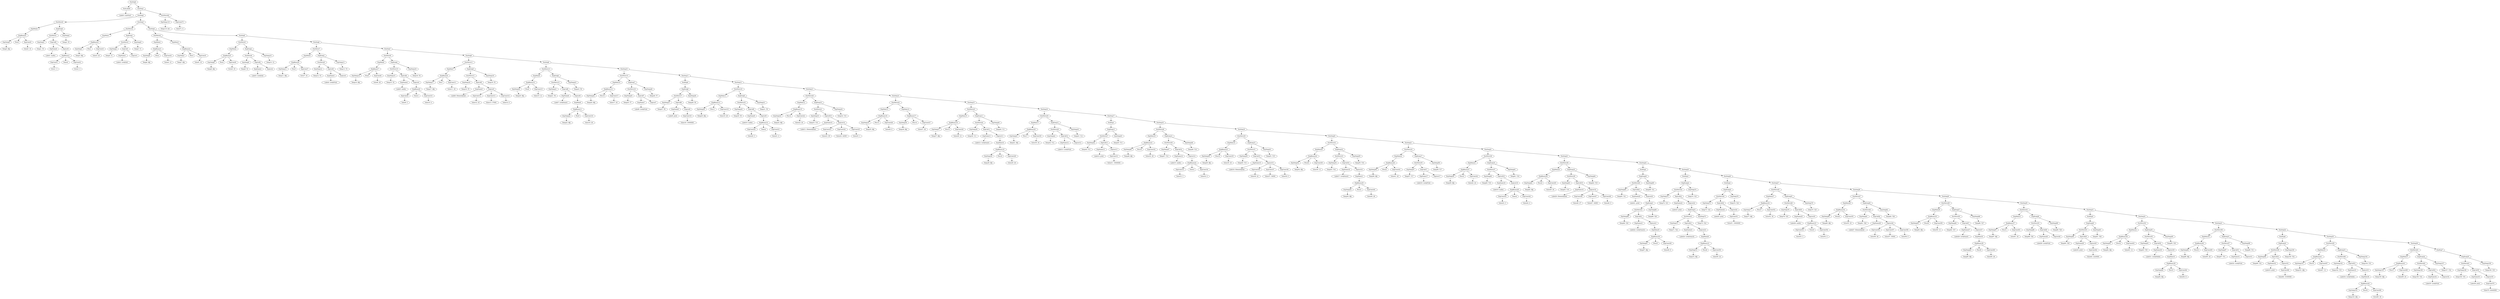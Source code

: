 digraph {
	ordering = out;
	ExpConst71 -> "Value71: 0";
	StatMove64 -> ExpTemp110;
	StatMove64 -> ExpConst71;
	ExpTemp110 -> "Temp110: $rv";
	StatSeq1 -> StatSeq2;
	StatSeq1 -> StatMove64;
	StatExp7 -> ExpEseq35;
	ExpTemp109 -> "Temp109: T35";
	ExpEseq35 -> StatMove63;
	ExpEseq35 -> ExpTemp109;
	ExpList35 -> ExpConst70;
	StatMove63 -> ExpTemp108;
	StatMove63 -> ExpCall35;
	ExpTemp108 -> "Temp108: T35";
	StatSeq36 -> StatMove61;
	StatSeq36 -> StatExp7;
	ExpTemp107 -> "Temp107: T34";
	ExpEseq34 -> StatMove62;
	ExpEseq34 -> ExpTemp107;
	ExpCall34 -> ExpName34;
	ExpCall34 -> ExpList34;
	StatMove62 -> ExpTemp106;
	StatMove62 -> ExpCall34;
	StatMove61 -> ExpMem37;
	StatMove61 -> ExpEseq34;
	ExpName34 -> "Label35: List@Print";
	ExpConst69 -> "Value69: 20";
	ExpTemp105 -> "Temp105: $fp";
	ExpTemp104 -> "Temp104: T33";
	ExpList33 -> ExpMem36;
	ExpMem36 -> ExpBinary42;
	ExpName33 -> "Label34: List@Delete";
	StatMove60 -> ExpTemp102;
	StatMove60 -> ExpCall33;
	StatMove59 -> ExpMem35;
	StatMove59 -> ExpEseq33;
	ExpMem35 -> ExpBinary41;
	ExpTemp100 -> "Temp100: T32";
	ExpEseq32 -> StatMove58;
	ExpEseq32 -> ExpTemp100;
	ExpList32 -> ExpConst66;
	ExpConst66 -> "Value66: 33300000";
	ExpName32 -> "Label33: print";
	StatSeq33 -> StatMove56;
	StatSeq33 -> StatSeq34;
	ExpTemp98 -> "Temp98: T31";
	ExpCall31 -> ExpName31;
	ExpCall31 -> ExpList31;
	ExpName31 -> "Label32: List@Print";
	StatMove57 -> ExpTemp97;
	StatMove57 -> ExpCall31;
	StatMove56 -> ExpMem34;
	StatMove56 -> ExpEseq31;
	ExpMem34 -> ExpBinary40;
	ExpBinary40 -> ExpTemp96;
	ExpBinary40 -> Plus34;
	ExpBinary40 -> ExpConst65;
	ExpMem33 -> ExpBinary39;
	ExpConst64 -> "Value64: 8";
	ExpBinary39 -> ExpTemp94;
	ExpBinary39 -> Plus33;
	ExpBinary39 -> ExpConst64;
	ExpCall30 -> ExpName30;
	ExpCall30 -> ExpList30;
	StatMove55 -> ExpTemp93;
	StatMove55 -> ExpCall30;
	ExpTemp93 -> "Temp93: T30";
	ExpConst63 -> "Value63: 12";
	StatExp6 -> ExpEseq32;
	ExpBinary38 -> ExpTemp92;
	ExpBinary38 -> Plus32;
	ExpBinary38 -> ExpConst63;
	ExpTemp92 -> "Temp92: $fp";
	ExpMem32 -> ExpBinary38;
	StatExp5 -> ExpEseq29;
	ExpTemp91 -> "Temp91: T29";
	ExpList29 -> ExpConst62;
	ExpCall29 -> ExpName29;
	ExpCall29 -> ExpList29;
	ExpName29 -> "Label30: print";
	ExpTemp103 -> "Temp103: $fp";
	ExpTemp90 -> "Temp90: T29";
	StatSeq30 -> StatMove51;
	StatSeq30 -> StatSeq31;
	ExpTemp89 -> "Temp89: T28";
	ExpCall28 -> ExpName28;
	ExpCall28 -> ExpList28;
	ExpName28 -> "Label29: List@Print";
	StatMove52 -> ExpTemp88;
	StatMove52 -> ExpCall28;
	ExpTemp88 -> "Temp88: T28";
	StatMove51 -> ExpMem31;
	StatMove51 -> ExpEseq28;
	ExpMem31 -> ExpBinary37;
	ExpTemp87 -> "Temp87: $fp";
	ExpBinary20 -> ExpTemp41;
	ExpBinary20 -> Plus17;
	ExpBinary20 -> ExpConst30;
	ExpTemp28 -> "Temp28: T8";
	ExpList11 -> ExpMem16;
	ExpBinary19 -> ExpTemp39;
	ExpBinary19 -> Plus16;
	ExpBinary19 -> ExpConst29;
	ExpCall11 -> ExpName11;
	ExpCall11 -> ExpList11;
	ExpName17 -> "Label18: List@Print";
	ExpName6 -> "Label7: List@Insert";
	ExpBinary18 -> ExpTemp37;
	ExpBinary18 -> Plus15;
	ExpBinary18 -> ExpConst28;
	ExpBinary43 -> ExpTemp105;
	ExpBinary43 -> Plus37;
	ExpBinary43 -> ExpConst69;
	ExpTemp3 -> "Temp3: $fp";
	ExpTemp38 -> "Temp38: T11";
	ExpTemp69 -> "Temp69: T21";
	StatSeq14 -> StatMove22;
	StatSeq14 -> StatSeq15;
	ExpTemp101 -> "Temp101: $fp";
	ExpEseq22 -> StatMove42;
	ExpEseq22 -> ExpTemp74;
	ExpMem14 -> ExpBinary17;
	ExpBinary32 -> ExpTemp77;
	ExpBinary32 -> Plus27;
	ExpBinary32 -> ExpConst52;
	ExpTemp36 -> "Temp36: $fp";
	ExpMem0 -> ExpBinary0;
	StatSeq4 -> StatMove4;
	StatSeq4 -> StatSeq5;
	ExpCall33 -> ExpName33;
	ExpCall33 -> ExpList33;
	ExpEseq18 -> StatMove37;
	ExpEseq18 -> ExpTemp61;
	ExpTemp34 -> "Temp34: T10";
	ExpEseq10 -> StatMove21;
	ExpEseq10 -> ExpTemp34;
	ExpList10 -> ExpConst23;
	ExpList10 -> ExpConst24;
	ExpList10 -> ExpConst25;
	ExpTemp96 -> "Temp96: $fp";
	ExpCall10 -> ExpName10;
	ExpCall10 -> ExpList10;
	ExpName21 -> "Label22: List@Search";
	ExpMem26 -> ExpBinary31;
	StatMove21 -> ExpTemp33;
	StatMove21 -> ExpCall10;
	ExpBinary37 -> ExpTemp87;
	ExpBinary37 -> Plus31;
	ExpBinary37 -> ExpConst61;
	ExpMem27 -> ExpBinary32;
	StatMove20 -> ExpMem12;
	StatMove20 -> ExpEseq10;
	ExpTemp40 -> "Temp40: T11";
	ExpBinary3 -> ExpTemp6;
	ExpBinary3 -> Plus2;
	ExpBinary3 -> ExpConst4;
	ExpConst45 -> "Value45: 20";
	StatSeq34 -> StatExp6;
	StatSeq34 -> StatSeq35;
	ExpTemp67 -> "Temp67: $fp";
	StatSeq12 -> StatMove18;
	StatSeq12 -> StatSeq13;
	ExpTemp4 -> "Temp4: T1";
	ExpTemp49 -> "Temp49: $fp";
	ExpCall9 -> ExpName9;
	ExpCall9 -> ExpList9;
	ExpTemp30 -> "Temp30: T9";
	StatMove18 -> ExpMem11;
	StatMove18 -> ExpEseq9;
	ExpCall35 -> ExpName35;
	ExpCall35 -> ExpList35;
	ExpConst68 -> "Value68: 28";
	ExpTemp29 -> "Temp29: $fp";
	ExpMem2 -> ExpBinary3;
	ExpEseq8 -> StatMove17;
	ExpEseq8 -> ExpTemp28;
	ExpBinary41 -> ExpTemp101;
	ExpBinary41 -> Plus35;
	ExpBinary41 -> ExpConst67;
	ExpList8 -> ExpConst18;
	ExpTemp6 -> "Temp6: $fp";
	ExpTemp75 -> "Temp75: T24";
	StatMove39 -> ExpTemp63;
	StatMove39 -> ExpCall19;
	ExpConst70 -> "Value70: 44440000";
	ExpTemp26 -> "Temp26: T7";
	ExpConst28 -> "Value28: 12";
	ExpTemp18 -> "Temp18: T5";
	ExpEseq7 -> StatMove16;
	ExpEseq7 -> ExpTemp26;
	ExpEseq28 -> StatMove52;
	ExpEseq28 -> ExpTemp89;
	ExpName7 -> "Label8: List@Print";
	ExpMem12 -> ExpBinary15;
	StatMove16 -> ExpTemp25;
	StatMove16 -> ExpCall7;
	ExpBinary23 -> ExpTemp49;
	ExpBinary23 -> Plus19;
	ExpBinary23 -> ExpConst35;
	ExpConst17 -> "Value17: 20";
	StatSeq9 -> StatMove13;
	StatSeq9 -> StatSeq10;
	ExpConst65 -> "Value65: 20";
	ExpConst29 -> "Value29: 28";
	ExpTemp24 -> "Temp24: $fp";
	ExpConst16 -> "Value16: 28";
	ExpMem6 -> ExpBinary7;
	ExpConst21 -> "Value21: 4";
	ExpTemp22 -> "Temp22: $fp";
	ExpCall7 -> ExpName7;
	ExpCall7 -> ExpList7;
	ExpTemp21 -> "Temp21: T6";
	ExpConst7 -> "Value7: 20";
	ExpList13 -> ExpConst31;
	StatSeq10 -> StatMove15;
	StatSeq10 -> StatSeq11;
	StatMove13 -> ExpMem8;
	StatMove13 -> ExpEseq6;
	ExpName20 -> "Label21: print";
	ExpMem8 -> ExpBinary10;
	ExpEseq25 -> StatMove46;
	ExpEseq25 -> ExpTemp79;
	ExpConst15 -> "Value15: 12";
	ExpBinary5 -> ExpTemp8;
	ExpBinary5 -> Plus4;
	ExpBinary5 -> ExpConst6;
	ExpEseq30 -> StatMove55;
	ExpEseq30 -> ExpTemp95;
	ExpBinary7 -> ExpTemp14;
	ExpBinary7 -> Plus6;
	ExpBinary7 -> ExpConst8;
	ExpMem3 -> ExpBinary4;
	ExpEseq4 -> StatMove10;
	ExpEseq4 -> ExpTemp16;
	ExpTemp55 -> "Temp55: T16";
	ExpConst0 -> "Value0: 16";
	ExpConst4 -> "Value4: 12";
	ExpConst26 -> "Value26: 8";
	ExpConst18 -> "Value18: 10000000";
	StatExp0 -> ExpEseq8;
	ExpTemp2 -> "Temp2: T0";
	ExpConst62 -> "Value62: 2220000";
	ExpCall2 -> ExpName2;
	ExpCall2 -> ExpList2;
	StatMove22 -> ExpMem13;
	StatMove22 -> ExpMem14;
	ExpTemp102 -> "Temp102: T33";
	StatMove58 -> ExpTemp99;
	StatMove58 -> ExpCall32;
	StatMove32 -> ExpMem20;
	StatMove32 -> ExpEseq16;
	StatMove6 -> ExpTemp9;
	StatMove6 -> ExpCall2;
	ExpBinary12 -> ExpTemp24;
	ExpBinary12 -> Plus10;
	ExpBinary12 -> ExpConst17;
	StatSeq3 -> StatMove2;
	StatSeq3 -> StatSeq4;
	StatMove15 -> ExpMem10;
	StatMove15 -> ExpEseq7;
	ExpTemp72 -> "Temp72: $fp";
	ExpMem7 -> ExpBinary9;
	ExpName15 -> "Label16: Element@Init";
	ExpConst13 -> "Value13: 37000";
	ExpName11 -> "Label12: List@Insert";
	ExpTemp46 -> "Temp46: $fp";
	ExpMem17 -> ExpBinary20;
	ExpCall1 -> ExpName1;
	ExpCall1 -> ExpList1;
	ExpCall32 -> ExpName32;
	ExpCall32 -> ExpList32;
	ExpMem19 -> ExpBinary23;
	ExpName1 -> "Label2: List@Init";
	ExpEseq1 -> StatMove3;
	ExpEseq1 -> ExpTemp5;
	StatMove19 -> ExpTemp30;
	StatMove19 -> ExpCall9;
	ExpBinary36 -> ExpTemp85;
	ExpBinary36 -> Plus30;
	ExpBinary36 -> ExpConst60;
	ExpTemp0 -> "Temp0: $fp";
	ExpTemp61 -> "Temp61: T18";
	ExpList21 -> ExpMem25;
	ExpConst51 -> "Value51: 10000000";
	ExpConst24 -> "Value24: 42000";
	StatMove45 -> ExpMem27;
	StatMove45 -> ExpEseq25;
	StatMove7 -> ExpMem5;
	StatMove7 -> ExpEseq3;
	ExpTemp25 -> "Temp25: T7";
	ExpEseq24 -> StatMove44;
	ExpEseq24 -> ExpTemp76;
	ExpEseq3 -> StatMove8;
	ExpEseq3 -> ExpTemp13;
	StatMove36 -> ExpMem23;
	StatMove36 -> ExpEseq18;
	ExpBinary13 -> ExpTemp29;
	ExpBinary13 -> Plus11;
	ExpBinary13 -> ExpConst19;
	StatMove2 -> ExpMem1;
	StatMove2 -> ExpEseq1;
	ExpName8 -> "Label9: print";
	StatMove27 -> ExpTemp44;
	StatMove27 -> ExpCall13;
	ExpList16 -> ExpMem21;
	ExpMem28 -> ExpBinary34;
	ExpConst8 -> "Value8: 28";
	ExpTemp77 -> "Temp77: $fp";
	ExpName5 -> "Label6: Element@Init";
	ExpBinary33 -> ExpConst53;
	ExpBinary33 -> Times5;
	ExpBinary33 -> ExpConst54;
	ExpMem15 -> ExpBinary18;
	ExpTemp8 -> "Temp8: $fp";
	ExpConst61 -> "Value61: 20";
	ExpBinary9 -> ExpTemp17;
	ExpBinary9 -> Plus7;
	ExpBinary9 -> ExpConst11;
	ExpConst12 -> "Value12: 25";
	StatSeq11 -> StatExp0;
	StatSeq11 -> StatSeq12;
	ExpList20 -> ExpEseq21;
	ExpBinary27 -> ExpTemp59;
	ExpBinary27 -> Plus23;
	ExpBinary27 -> ExpConst42;
	StatSeq6 -> StatMove7;
	StatSeq6 -> StatSeq7;
	ExpList6 -> ExpMem9;
	ExpMem13 -> ExpBinary16;
	ExpName3 -> "Label4: List@Print";
	ExpConst41 -> "Value41: 20";
	ExpBinary31 -> ExpTemp72;
	ExpBinary31 -> Plus26;
	ExpBinary31 -> ExpConst50;
	ExpConst9 -> "Value9: 3";
	ExpConst1 -> "Value1: 3";
	StatMove4 -> ExpMem2;
	StatMove4 -> ExpMem3;
	StatMove9 -> ExpMem6;
	StatMove9 -> ExpEseq4;
	ExpCall13 -> ExpName13;
	ExpCall13 -> ExpList13;
	ExpTemp32 -> "Temp32: $fp";
	ExpConst10 -> "Value10: 4";
	ExpBinary1 -> ExpConst1;
	ExpBinary1 -> Times0;
	ExpBinary1 -> ExpConst2;
	ExpConst25 -> "Value25: 1";
	ExpCall3 -> ExpName3;
	ExpCall3 -> ExpList3;
	ExpList26 -> ExpConst56;
	ExpList26 -> ExpConst57;
	ExpList26 -> ExpConst58;
	ExpTemp19 -> "Temp19: T5";
	ExpBinary16 -> ExpTemp35;
	ExpBinary16 -> Plus13;
	ExpBinary16 -> ExpConst26;
	ExpTemp53 -> "Temp53: T16";
	StatMove3 -> ExpTemp4;
	StatMove3 -> ExpCall1;
	ExpBinary2 -> ExpTemp3;
	ExpBinary2 -> Plus1;
	ExpBinary2 -> ExpConst3;
	ExpMem16 -> ExpBinary19;
	ExpMem5 -> ExpBinary6;
	ExpMem22 -> ExpBinary26;
	StatMove1 -> ExpTemp1;
	StatMove1 -> ExpCall0;
	ExpBinary17 -> ExpTemp36;
	ExpBinary17 -> Plus14;
	ExpBinary17 -> ExpConst27;
	ExpTemp57 -> "Temp57: T17";
	ExpConst5 -> "Value5: 16";
	ExpBinary8 -> ExpConst9;
	ExpBinary8 -> Times1;
	ExpBinary8 -> ExpConst10;
	ExpConst2 -> "Value2: 4";
	StatSeq8 -> StatMove11;
	StatSeq8 -> StatSeq9;
	ExpMem4 -> ExpBinary5;
	StatSeq26 -> StatExp4;
	StatSeq26 -> StatSeq27;
	ExpName4 -> "Label5: malloc";
	ExpCall14 -> ExpName14;
	ExpCall14 -> ExpList14;
	ExpBinary0 -> ExpTemp0;
	ExpBinary0 -> Plus0;
	ExpBinary0 -> ExpConst0;
	ExpTemp27 -> "Temp27: T8";
	ExpTemp33 -> "Temp33: T10";
	ExpBinary22 -> ExpConst33;
	ExpBinary22 -> Times3;
	ExpBinary22 -> ExpConst34;
	StatMove23 -> ExpMem15;
	StatMove23 -> ExpEseq11;
	ExpTemp35 -> "Temp35: $fp";
	ExpName13 -> "Label14: print";
	ExpTemp41 -> "Temp41: $fp";
	ExpName18 -> "Label19: malloc";
	ExpConst23 -> "Value23: 39";
	ExpMem21 -> ExpBinary25;
	ExpCall0 -> ExpName0;
	ExpCall0 -> ExpList0;
	ExpEseq11 -> StatMove24;
	ExpEseq11 -> ExpTemp40;
	ExpTemp17 -> "Temp17: $fp";
	ExpTemp11 -> "Temp11: $fp";
	ExpEseq0 -> StatMove1;
	ExpEseq0 -> ExpTemp2;
	StatSeq2 -> StatMove0;
	StatSeq2 -> StatSeq3;
	ExpName2 -> "Label3: List@Init";
	ExpEseq16 -> StatMove33;
	ExpEseq16 -> ExpTemp55;
	StatExp3 -> ExpEseq22;
	StatSeq7 -> StatMove9;
	StatSeq7 -> StatSeq8;
	ExpTemp20 -> "Temp20: $fp";
	ExpTemp81 -> "Temp81: T26";
	ExpBinary15 -> ExpTemp32;
	ExpBinary15 -> Plus12;
	ExpBinary15 -> ExpConst22;
	ExpEseq19 -> StatMove39;
	ExpEseq19 -> ExpTemp64;
	StatLabel0 -> "Label0: LL@Start";
	ExpEseq13 -> StatMove27;
	ExpEseq13 -> ExpTemp45;
	StatMove50 -> ExpTemp84;
	StatMove50 -> ExpCall27;
	StatSeq20 -> StatMove32;
	StatSeq20 -> StatSeq21;
	ExpBinary4 -> ExpTemp7;
	ExpBinary4 -> Plus3;
	ExpBinary4 -> ExpConst5;
	ExpTemp1 -> "Temp1: T0";
	ExpConst27 -> "Value27: 28";
	ExpEseq2 -> StatMove6;
	ExpEseq2 -> ExpTemp10;
	ExpName25 -> "Label26: malloc";
	ExpConst30 -> "Value30: 20";
	ExpName35 -> "Label36: print";
	ExpMem10 -> ExpBinary12;
	ExpEseq20 -> StatMove40;
	ExpEseq20 -> ExpTemp69;
	ExpCall6 -> ExpName6;
	ExpCall6 -> ExpList6;
	ExpTemp10 -> "Temp10: T2";
	ExpList9 -> ExpBinary14;
	StatSeq5 -> StatMove5;
	StatSeq5 -> StatSeq6;
	ExpConst36 -> "Value36: 22";
	ExpCall19 -> ExpName19;
	ExpCall19 -> ExpList19;
	ExpTemp106 -> "Temp106: T34";
	StatMove24 -> ExpTemp38;
	StatMove24 -> ExpCall11;
	StatMove48 -> ExpTemp81;
	StatMove48 -> ExpCall26;
	ExpTemp16 -> "Temp16: T4";
	ExpEseq9 -> StatMove19;
	ExpEseq9 -> ExpTemp31;
	ExpConst55 -> "Value55: 20";
	ExpConst49 -> "Value49: 8";
	ExpTemp13 -> "Temp13: T3";
	ExpEseq26 -> StatMove48;
	ExpEseq26 -> ExpTemp82;
	StatMove17 -> ExpTemp27;
	StatMove17 -> ExpCall8;
	ExpMem1 -> ExpBinary2;
	ExpConst42 -> "Value42: 24";
	ExpName27 -> "Label28: List@Insert";
	StatMove0 -> ExpMem0;
	StatMove0 -> ExpEseq0;
	ExpConst19 -> "Value19: 28";
	ExpTemp99 -> "Temp99: T32";
	ExpTemp15 -> "Temp15: T4";
	StatMove12 -> ExpTemp18;
	StatMove12 -> ExpCall5;
	ExpTemp14 -> "Temp14: $fp";
	ExpTemp76 -> "Temp76: T24";
	ExpBinary11 -> ExpTemp22;
	ExpBinary11 -> Plus9;
	ExpBinary11 -> ExpConst16;
	ExpTemp9 -> "Temp9: T2";
	ExpList5 -> ExpConst12;
	ExpList5 -> ExpConst13;
	ExpList5 -> ExpConst14;
	StatSeq27 -> StatMove45;
	StatSeq27 -> StatSeq28;
	ExpBinary42 -> ExpTemp103;
	ExpBinary42 -> Plus36;
	ExpBinary42 -> ExpConst68;
	StatMove40 -> ExpTemp65;
	StatMove40 -> ExpCall20;
	StatMove8 -> ExpTemp12;
	StatMove8 -> ExpCall3;
	StatSeq13 -> StatMove20;
	StatSeq13 -> StatSeq14;
	ExpTemp23 -> "Temp23: T6";
	ExpList4 -> ExpBinary8;
	ExpTemp47 -> "Temp47: T14";
	StatMove14 -> ExpTemp21;
	StatMove14 -> ExpCall6;
	ExpMem11 -> ExpBinary13;
	StatMove26 -> ExpTemp42;
	StatMove26 -> ExpCall12;
	StatMove11 -> ExpMem7;
	StatMove11 -> ExpEseq5;
	ExpMem37 -> ExpBinary43;
	ExpTemp44 -> "Temp44: T13";
	ExpCall5 -> ExpName5;
	ExpCall5 -> ExpList5;
	ExpEseq5 -> StatMove12;
	ExpEseq5 -> ExpTemp19;
	ExpMem18 -> ExpBinary21;
	StatMove25 -> ExpMem17;
	StatMove25 -> ExpEseq12;
	ExpTemp31 -> "Temp31: T9";
	ExpTemp42 -> "Temp42: T12";
	ExpName12 -> "Label13: List@Print";
	ExpCall12 -> ExpName12;
	ExpCall12 -> ExpList12;
	ExpConst33 -> "Value33: 3";
	ExpTemp65 -> "Temp65: T21";
	ExpConst40 -> "Value40: 28";
	ExpEseq12 -> StatMove26;
	ExpEseq12 -> ExpTemp43;
	ExpTemp7 -> "Temp7: $fp";
	ExpTemp43 -> "Temp43: T12";
	StatMove28 -> ExpMem18;
	StatMove28 -> ExpEseq14;
	ExpTemp78 -> "Temp78: T25";
	ExpName26 -> "Label27: Element@Init";
	ExpConst14 -> "Value14: 0";
	ExpConst3 -> "Value3: 20";
	StatSeq16 -> StatMove25;
	StatSeq16 -> StatSeq17;
	StatSeq0 -> StatLabel0;
	StatSeq0 -> StatSeq1;
	ExpConst31 -> "Value31: 10000000";
	ExpTemp45 -> "Temp45: T13";
	StatExp1 -> ExpEseq13;
	ExpTemp85 -> "Temp85: $fp";
	StatSeq17 -> StatExp1;
	StatSeq17 -> StatSeq18;
	ExpConst32 -> "Value32: 28";
	ExpConst58 -> "Value58: 0";
	StatMove29 -> ExpTemp47;
	StatMove29 -> ExpCall14;
	ExpName14 -> "Label15: malloc";
	ExpName30 -> "Label31: List@Delete";
	ExpConst34 -> "Value34: 4";
	StatSeq15 -> StatMove23;
	StatSeq15 -> StatSeq16;
	ExpList14 -> ExpBinary22;
	ExpEseq14 -> StatMove29;
	ExpEseq14 -> ExpTemp48;
	ExpTemp48 -> "Temp48: T14";
	ExpName10 -> "Label11: Element@Init";
	ExpBinary6 -> ExpTemp11;
	ExpBinary6 -> Plus5;
	ExpBinary6 -> ExpConst7;
	StatSeq18 -> StatMove28;
	StatSeq18 -> StatSeq19;
	ExpConst35 -> "Value35: 20";
	ExpConst20 -> "Value20: 3";
	StatSeq29 -> StatMove49;
	StatSeq29 -> StatSeq30;
	ExpCall22 -> ExpName22;
	ExpCall22 -> ExpList22;
	ExpBinary10 -> ExpTemp20;
	ExpBinary10 -> Plus8;
	ExpBinary10 -> ExpConst15;
	StatMove30 -> ExpMem19;
	StatMove30 -> ExpEseq15;
	ExpTemp50 -> "Temp50: T15";
	StatMove31 -> ExpTemp50;
	StatMove31 -> ExpCall15;
	ExpList15 -> ExpConst36;
	ExpList15 -> ExpConst37;
	ExpList15 -> ExpConst38;
	ExpConst22 -> "Value22: 20";
	ExpConst37 -> "Value37: 34000";
	ExpConst60 -> "Value60: 28";
	ExpEseq15 -> StatMove31;
	ExpEseq15 -> ExpTemp51;
	StatMove47 -> ExpMem28;
	StatMove47 -> ExpEseq26;
	ExpTemp95 -> "Temp95: T30";
	ExpTemp39 -> "Temp39: $fp";
	StatMove38 -> ExpMem24;
	StatMove38 -> ExpEseq19;
	ExpTemp51 -> "Temp51: T15";
	StatSeq19 -> StatMove30;
	StatSeq19 -> StatSeq20;
	StatSeq22 -> StatMove36;
	StatSeq22 -> StatSeq23;
	ExpConst39 -> "Value39: 12";
	ExpMem20 -> ExpBinary24;
	StatMove33 -> ExpTemp53;
	StatMove33 -> ExpCall16;
	ExpName0 -> "Label1: malloc";
	ExpName16 -> "Label17: List@Insert";
	ExpCall16 -> ExpName16;
	ExpCall16 -> ExpList16;
	ExpCall8 -> ExpName8;
	ExpCall8 -> ExpList8;
	ExpConst6 -> "Value6: 20";
	ExpTemp54 -> "Temp54: $fp";
	ExpBinary25 -> ExpTemp54;
	ExpBinary25 -> Plus21;
	ExpBinary25 -> ExpConst40;
	ExpMem9 -> ExpBinary11;
	ExpMem23 -> ExpBinary27;
	ExpTemp56 -> "Temp56: $fp";
	ExpConst59 -> "Value59: 12";
	ExpBinary26 -> ExpTemp56;
	ExpBinary26 -> Plus22;
	ExpBinary26 -> ExpConst41;
	StatMove35 -> ExpTemp57;
	StatMove35 -> ExpCall17;
	ExpCall15 -> ExpName15;
	ExpCall15 -> ExpList15;
	StatMove34 -> ExpMem22;
	StatMove34 -> ExpEseq17;
	StatMove53 -> ExpTemp90;
	StatMove53 -> ExpCall29;
	ExpTemp59 -> "Temp59: $fp";
	ExpCall17 -> ExpName17;
	ExpCall17 -> ExpList17;
	ExpTemp12 -> "Temp12: T3";
	ExpList22 -> ExpEseq23;
	ExpName9 -> "Label10: malloc";
	StatMove10 -> ExpTemp15;
	StatMove10 -> ExpCall4;
	ExpEseq17 -> StatMove35;
	ExpEseq17 -> ExpTemp58;
	StatSeq21 -> StatMove34;
	StatSeq21 -> StatSeq22;
	ExpTemp60 -> "Temp60: T18";
	StatMove37 -> ExpTemp60;
	StatMove37 -> ExpCall18;
	ExpCall18 -> ExpName18;
	ExpCall18 -> ExpList18;
	ExpEseq33 -> StatMove60;
	ExpEseq33 -> ExpTemp104;
	ExpConst56 -> "Value56: 28";
	StatSeq32 -> StatMove54;
	StatSeq32 -> StatSeq33;
	ExpConst43 -> "Value43: 3";
	StatMove5 -> ExpMem4;
	StatMove5 -> ExpEseq2;
	ExpBinary28 -> ExpConst43;
	ExpBinary28 -> Times4;
	ExpBinary28 -> ExpConst44;
	ExpConst44 -> "Value44: 4";
	ExpList18 -> ExpBinary28;
	ExpList0 -> ExpBinary1;
	ExpTemp62 -> "Temp62: $fp";
	ExpBinary29 -> ExpTemp62;
	ExpBinary29 -> Plus24;
	ExpBinary29 -> ExpConst45;
	ExpTemp5 -> "Temp5: T1";
	ExpMem24 -> ExpBinary29;
	ExpTemp64 -> "Temp64: T19";
	ExpTemp63 -> "Temp63: T19";
	StatMove54 -> ExpMem32;
	StatMove54 -> ExpEseq30;
	ExpTemp80 -> "Temp80: $fp";
	ExpConst11 -> "Value11: 20";
	ExpName19 -> "Label20: Element@Init";
	ExpConst46 -> "Value46: 27";
	ExpList19 -> ExpConst46;
	ExpList19 -> ExpConst47;
	ExpList19 -> ExpConst48;
	ExpConst47 -> "Value47: 34000";
	ExpConst48 -> "Value48: 0";
	ExpConst67 -> "Value67: 12";
	ExpTemp37 -> "Temp37: $fp";
	ExpTemp52 -> "Temp52: $fp";
	StatMove44 -> ExpTemp75;
	StatMove44 -> ExpCall24;
	StatSeq35 -> StatMove59;
	StatSeq35 -> StatSeq36;
	StatSeq23 -> StatMove38;
	StatSeq23 -> StatSeq24;
	ExpCall20 -> ExpName20;
	ExpCall20 -> ExpList20;
	ExpTemp66 -> "Temp66: T20";
	StatMove41 -> ExpTemp66;
	StatMove41 -> ExpCall21;
	ExpCall21 -> ExpName21;
	ExpCall21 -> ExpList21;
	ExpTemp73 -> "Temp73: T22";
	ExpTemp74 -> "Temp74: T23";
	ExpBinary30 -> ExpTemp67;
	ExpBinary30 -> Plus25;
	ExpBinary30 -> ExpConst49;
	ExpEseq6 -> StatMove14;
	ExpEseq6 -> ExpTemp23;
	ExpConst38 -> "Value38: 0";
	ExpName23 -> "Label24: List@Search";
	ExpEseq21 -> StatMove41;
	ExpEseq21 -> ExpTemp68;
	ExpCall4 -> ExpName4;
	ExpCall4 -> ExpList4;
	StatMove49 -> ExpMem29;
	StatMove49 -> ExpEseq27;
	ExpTemp68 -> "Temp68: T20";
	ExpMem25 -> ExpBinary30;
	StatExp2 -> ExpEseq20;
	StatSeq25 -> StatExp3;
	StatSeq25 -> StatSeq26;
	StatSeq24 -> StatExp2;
	StatSeq24 -> StatSeq25;
	ExpTemp70 -> "Temp70: T23";
	ExpName22 -> "Label23: print";
	ExpTemp71 -> "Temp71: T22";
	ExpCall25 -> ExpName25;
	ExpCall25 -> ExpList25;
	StatMove43 -> ExpTemp71;
	StatMove43 -> ExpCall23;
	ExpConst50 -> "Value50: 24";
	ExpBinary24 -> ExpTemp52;
	ExpBinary24 -> Plus20;
	ExpBinary24 -> ExpConst39;
	ExpList23 -> ExpMem26;
	ExpList30 -> ExpMem33;
	ExpEseq23 -> StatMove43;
	ExpEseq23 -> ExpTemp73;
	ExpCall23 -> ExpName23;
	ExpCall23 -> ExpList23;
	StatMove42 -> ExpTemp70;
	StatMove42 -> ExpCall22;
	ExpName24 -> "Label25: print";
	ExpCall24 -> ExpName24;
	ExpCall24 -> ExpList24;
	ExpList24 -> ExpConst51;
	StatExp4 -> ExpEseq24;
	ExpConst52 -> "Value52: 28";
	StatMove46 -> ExpTemp78;
	StatMove46 -> ExpCall25;
	ExpTemp97 -> "Temp97: T31";
	ExpTemp58 -> "Temp58: T17";
	ExpConst53 -> "Value53: 3";
	ExpBinary21 -> ExpTemp46;
	ExpBinary21 -> Plus18;
	ExpBinary21 -> ExpConst32;
	ExpConst54 -> "Value54: 4";
	ExpList25 -> ExpBinary33;
	ExpBinary14 -> ExpConst20;
	ExpBinary14 -> Times2;
	ExpBinary14 -> ExpConst21;
	ExpTemp79 -> "Temp79: T25";
	ExpTemp86 -> "Temp86: T27";
	ExpBinary34 -> ExpTemp80;
	ExpBinary34 -> Plus28;
	ExpBinary34 -> ExpConst55;
	ExpTemp94 -> "Temp94: $fp";
	ExpCall26 -> ExpName26;
	ExpCall26 -> ExpList26;
	ExpConst57 -> "Value57: 35000";
	ExpTemp82 -> "Temp82: T26";
	ExpEseq31 -> StatMove57;
	ExpEseq31 -> ExpTemp98;
	StatSeq28 -> StatMove47;
	StatSeq28 -> StatSeq29;
	ExpTemp83 -> "Temp83: $fp";
	ExpBinary35 -> ExpTemp83;
	ExpBinary35 -> Plus29;
	ExpBinary35 -> ExpConst59;
	ExpMem29 -> ExpBinary35;
	ExpTemp84 -> "Temp84: T27";
	ExpEseq29 -> StatMove53;
	ExpEseq29 -> ExpTemp91;
	ExpCall27 -> ExpName27;
	ExpCall27 -> ExpList27;
	ExpMem30 -> ExpBinary36;
	ExpList27 -> ExpMem30;
	StatSeq31 -> StatExp5;
	StatSeq31 -> StatSeq32;
	ExpEseq27 -> StatMove50;
	ExpEseq27 -> ExpTemp86;
}

